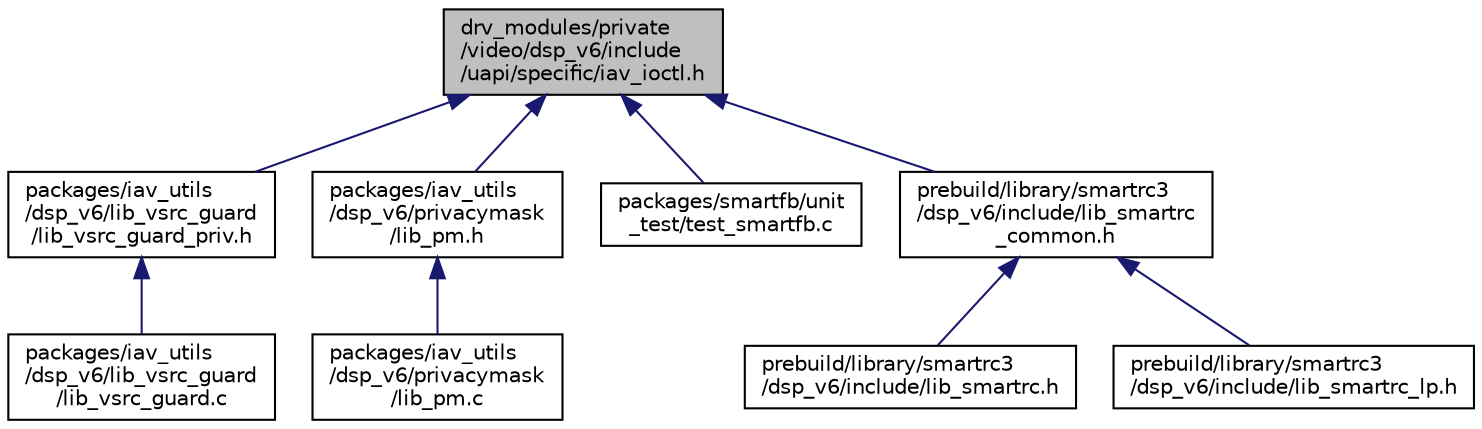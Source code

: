 digraph "drv_modules/private/video/dsp_v6/include/uapi/specific/iav_ioctl.h"
{
 // INTERACTIVE_SVG=YES
 // LATEX_PDF_SIZE
  bgcolor="transparent";
  edge [fontname="Helvetica",fontsize="10",labelfontname="Helvetica",labelfontsize="10"];
  node [fontname="Helvetica",fontsize="10",shape=record];
  Node1 [label="drv_modules/private\l/video/dsp_v6/include\l/uapi/specific/iav_ioctl.h",height=0.2,width=0.4,color="black", fillcolor="grey75", style="filled", fontcolor="black",tooltip="This file defines IAV driver ioctl api."];
  Node1 -> Node2 [dir="back",color="midnightblue",fontsize="10",style="solid",fontname="Helvetica"];
  Node2 [label="packages/iav_utils\l/dsp_v6/lib_vsrc_guard\l/lib_vsrc_guard_priv.h",height=0.2,width=0.4,color="black",URL="$d4/de3/lib__vsrc__guard__priv_8h.html",tooltip=" "];
  Node2 -> Node3 [dir="back",color="midnightblue",fontsize="10",style="solid",fontname="Helvetica"];
  Node3 [label="packages/iav_utils\l/dsp_v6/lib_vsrc_guard\l/lib_vsrc_guard.c",height=0.2,width=0.4,color="black",URL="$d0/d1e/lib__vsrc__guard_8c.html",tooltip=" "];
  Node1 -> Node4 [dir="back",color="midnightblue",fontsize="10",style="solid",fontname="Helvetica"];
  Node4 [label="packages/iav_utils\l/dsp_v6/privacymask\l/lib_pm.h",height=0.2,width=0.4,color="black",URL="$d0/d16/lib__pm_8h.html",tooltip=" "];
  Node4 -> Node5 [dir="back",color="midnightblue",fontsize="10",style="solid",fontname="Helvetica"];
  Node5 [label="packages/iav_utils\l/dsp_v6/privacymask\l/lib_pm.c",height=0.2,width=0.4,color="black",URL="$db/dab/lib__pm_8c.html",tooltip=" "];
  Node1 -> Node6 [dir="back",color="midnightblue",fontsize="10",style="solid",fontname="Helvetica"];
  Node6 [label="packages/smartfb/unit\l_test/test_smartfb.c",height=0.2,width=0.4,color="black",URL="$dc/d60/test__smartfb_8c.html",tooltip=" "];
  Node1 -> Node7 [dir="back",color="midnightblue",fontsize="10",style="solid",fontname="Helvetica"];
  Node7 [label="prebuild/library/smartrc3\l/dsp_v6/include/lib_smartrc\l_common.h",height=0.2,width=0.4,color="black",URL="$de/d2b/lib__smartrc__common_8h.html",tooltip=" "];
  Node7 -> Node8 [dir="back",color="midnightblue",fontsize="10",style="solid",fontname="Helvetica"];
  Node8 [label="prebuild/library/smartrc3\l/dsp_v6/include/lib_smartrc.h",height=0.2,width=0.4,color="black",URL="$d3/d35/lib__smartrc_8h.html",tooltip=" "];
  Node7 -> Node9 [dir="back",color="midnightblue",fontsize="10",style="solid",fontname="Helvetica"];
  Node9 [label="prebuild/library/smartrc3\l/dsp_v6/include/lib_smartrc_lp.h",height=0.2,width=0.4,color="black",URL="$d0/d3a/lib__smartrc__lp_8h.html",tooltip=" "];
}

